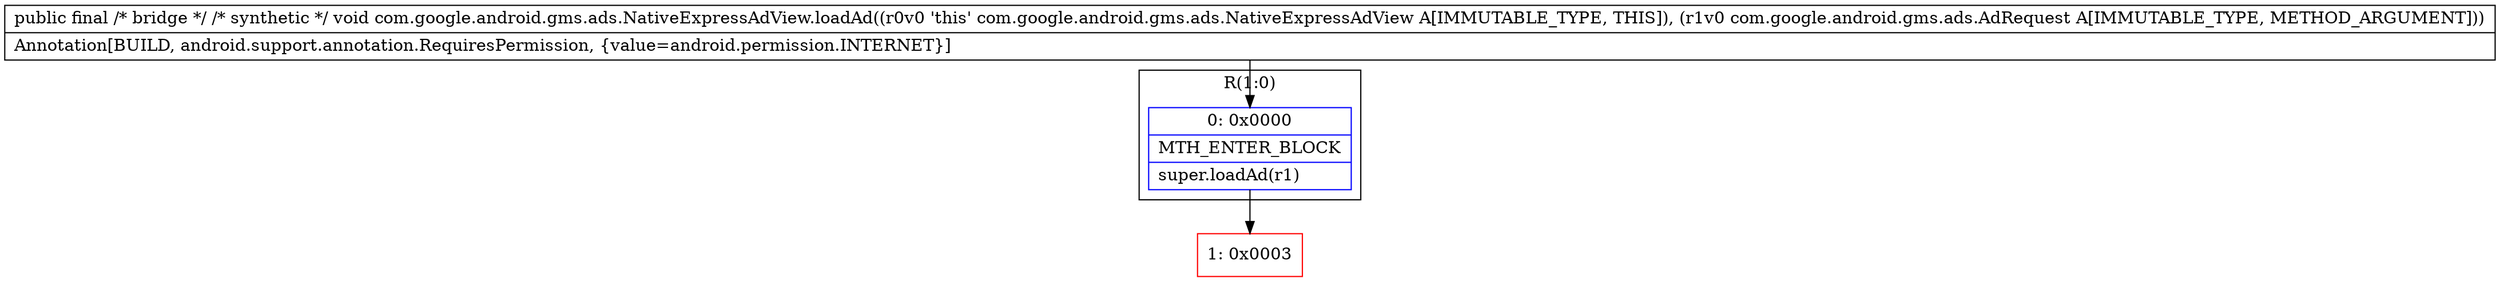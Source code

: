 digraph "CFG forcom.google.android.gms.ads.NativeExpressAdView.loadAd(Lcom\/google\/android\/gms\/ads\/AdRequest;)V" {
subgraph cluster_Region_1071991208 {
label = "R(1:0)";
node [shape=record,color=blue];
Node_0 [shape=record,label="{0\:\ 0x0000|MTH_ENTER_BLOCK\l|super.loadAd(r1)\l}"];
}
Node_1 [shape=record,color=red,label="{1\:\ 0x0003}"];
MethodNode[shape=record,label="{public final \/* bridge *\/ \/* synthetic *\/ void com.google.android.gms.ads.NativeExpressAdView.loadAd((r0v0 'this' com.google.android.gms.ads.NativeExpressAdView A[IMMUTABLE_TYPE, THIS]), (r1v0 com.google.android.gms.ads.AdRequest A[IMMUTABLE_TYPE, METHOD_ARGUMENT]))  | Annotation[BUILD, android.support.annotation.RequiresPermission, \{value=android.permission.INTERNET\}]\l}"];
MethodNode -> Node_0;
Node_0 -> Node_1;
}

